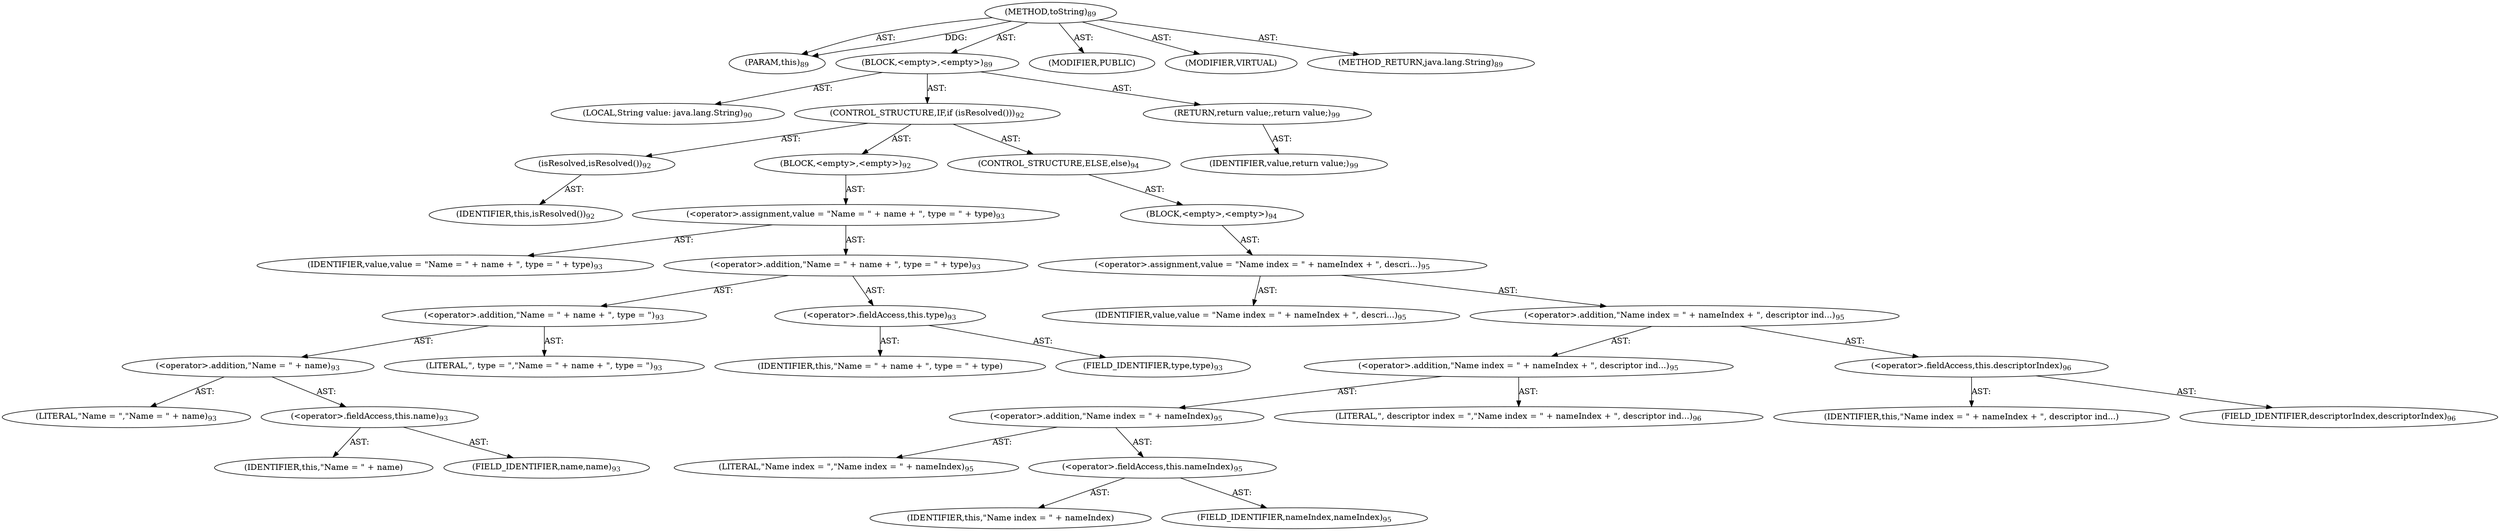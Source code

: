 digraph "toString" {  
"111669149698" [label = <(METHOD,toString)<SUB>89</SUB>> ]
"115964116992" [label = <(PARAM,this)<SUB>89</SUB>> ]
"25769803778" [label = <(BLOCK,&lt;empty&gt;,&lt;empty&gt;)<SUB>89</SUB>> ]
"94489280512" [label = <(LOCAL,String value: java.lang.String)<SUB>90</SUB>> ]
"47244640256" [label = <(CONTROL_STRUCTURE,IF,if (isResolved()))<SUB>92</SUB>> ]
"30064771079" [label = <(isResolved,isResolved())<SUB>92</SUB>> ]
"68719476736" [label = <(IDENTIFIER,this,isResolved())<SUB>92</SUB>> ]
"25769803779" [label = <(BLOCK,&lt;empty&gt;,&lt;empty&gt;)<SUB>92</SUB>> ]
"30064771080" [label = <(&lt;operator&gt;.assignment,value = &quot;Name = &quot; + name + &quot;, type = &quot; + type)<SUB>93</SUB>> ]
"68719476743" [label = <(IDENTIFIER,value,value = &quot;Name = &quot; + name + &quot;, type = &quot; + type)<SUB>93</SUB>> ]
"30064771081" [label = <(&lt;operator&gt;.addition,&quot;Name = &quot; + name + &quot;, type = &quot; + type)<SUB>93</SUB>> ]
"30064771082" [label = <(&lt;operator&gt;.addition,&quot;Name = &quot; + name + &quot;, type = &quot;)<SUB>93</SUB>> ]
"30064771083" [label = <(&lt;operator&gt;.addition,&quot;Name = &quot; + name)<SUB>93</SUB>> ]
"90194313217" [label = <(LITERAL,&quot;Name = &quot;,&quot;Name = &quot; + name)<SUB>93</SUB>> ]
"30064771084" [label = <(&lt;operator&gt;.fieldAccess,this.name)<SUB>93</SUB>> ]
"68719476744" [label = <(IDENTIFIER,this,&quot;Name = &quot; + name)> ]
"55834574850" [label = <(FIELD_IDENTIFIER,name,name)<SUB>93</SUB>> ]
"90194313218" [label = <(LITERAL,&quot;, type = &quot;,&quot;Name = &quot; + name + &quot;, type = &quot;)<SUB>93</SUB>> ]
"30064771085" [label = <(&lt;operator&gt;.fieldAccess,this.type)<SUB>93</SUB>> ]
"68719476745" [label = <(IDENTIFIER,this,&quot;Name = &quot; + name + &quot;, type = &quot; + type)> ]
"55834574851" [label = <(FIELD_IDENTIFIER,type,type)<SUB>93</SUB>> ]
"47244640257" [label = <(CONTROL_STRUCTURE,ELSE,else)<SUB>94</SUB>> ]
"25769803780" [label = <(BLOCK,&lt;empty&gt;,&lt;empty&gt;)<SUB>94</SUB>> ]
"30064771086" [label = <(&lt;operator&gt;.assignment,value = &quot;Name index = &quot; + nameIndex + &quot;, descri...)<SUB>95</SUB>> ]
"68719476746" [label = <(IDENTIFIER,value,value = &quot;Name index = &quot; + nameIndex + &quot;, descri...)<SUB>95</SUB>> ]
"30064771087" [label = <(&lt;operator&gt;.addition,&quot;Name index = &quot; + nameIndex + &quot;, descriptor ind...)<SUB>95</SUB>> ]
"30064771088" [label = <(&lt;operator&gt;.addition,&quot;Name index = &quot; + nameIndex + &quot;, descriptor ind...)<SUB>95</SUB>> ]
"30064771089" [label = <(&lt;operator&gt;.addition,&quot;Name index = &quot; + nameIndex)<SUB>95</SUB>> ]
"90194313219" [label = <(LITERAL,&quot;Name index = &quot;,&quot;Name index = &quot; + nameIndex)<SUB>95</SUB>> ]
"30064771090" [label = <(&lt;operator&gt;.fieldAccess,this.nameIndex)<SUB>95</SUB>> ]
"68719476747" [label = <(IDENTIFIER,this,&quot;Name index = &quot; + nameIndex)> ]
"55834574852" [label = <(FIELD_IDENTIFIER,nameIndex,nameIndex)<SUB>95</SUB>> ]
"90194313220" [label = <(LITERAL,&quot;, descriptor index = &quot;,&quot;Name index = &quot; + nameIndex + &quot;, descriptor ind...)<SUB>96</SUB>> ]
"30064771091" [label = <(&lt;operator&gt;.fieldAccess,this.descriptorIndex)<SUB>96</SUB>> ]
"68719476748" [label = <(IDENTIFIER,this,&quot;Name index = &quot; + nameIndex + &quot;, descriptor ind...)> ]
"55834574853" [label = <(FIELD_IDENTIFIER,descriptorIndex,descriptorIndex)<SUB>96</SUB>> ]
"146028888064" [label = <(RETURN,return value;,return value;)<SUB>99</SUB>> ]
"68719476749" [label = <(IDENTIFIER,value,return value;)<SUB>99</SUB>> ]
"133143986180" [label = <(MODIFIER,PUBLIC)> ]
"133143986181" [label = <(MODIFIER,VIRTUAL)> ]
"128849018882" [label = <(METHOD_RETURN,java.lang.String)<SUB>89</SUB>> ]
  "111669149698" -> "115964116992"  [ label = "AST: "] 
  "111669149698" -> "25769803778"  [ label = "AST: "] 
  "111669149698" -> "133143986180"  [ label = "AST: "] 
  "111669149698" -> "133143986181"  [ label = "AST: "] 
  "111669149698" -> "128849018882"  [ label = "AST: "] 
  "25769803778" -> "94489280512"  [ label = "AST: "] 
  "25769803778" -> "47244640256"  [ label = "AST: "] 
  "25769803778" -> "146028888064"  [ label = "AST: "] 
  "47244640256" -> "30064771079"  [ label = "AST: "] 
  "47244640256" -> "25769803779"  [ label = "AST: "] 
  "47244640256" -> "47244640257"  [ label = "AST: "] 
  "30064771079" -> "68719476736"  [ label = "AST: "] 
  "25769803779" -> "30064771080"  [ label = "AST: "] 
  "30064771080" -> "68719476743"  [ label = "AST: "] 
  "30064771080" -> "30064771081"  [ label = "AST: "] 
  "30064771081" -> "30064771082"  [ label = "AST: "] 
  "30064771081" -> "30064771085"  [ label = "AST: "] 
  "30064771082" -> "30064771083"  [ label = "AST: "] 
  "30064771082" -> "90194313218"  [ label = "AST: "] 
  "30064771083" -> "90194313217"  [ label = "AST: "] 
  "30064771083" -> "30064771084"  [ label = "AST: "] 
  "30064771084" -> "68719476744"  [ label = "AST: "] 
  "30064771084" -> "55834574850"  [ label = "AST: "] 
  "30064771085" -> "68719476745"  [ label = "AST: "] 
  "30064771085" -> "55834574851"  [ label = "AST: "] 
  "47244640257" -> "25769803780"  [ label = "AST: "] 
  "25769803780" -> "30064771086"  [ label = "AST: "] 
  "30064771086" -> "68719476746"  [ label = "AST: "] 
  "30064771086" -> "30064771087"  [ label = "AST: "] 
  "30064771087" -> "30064771088"  [ label = "AST: "] 
  "30064771087" -> "30064771091"  [ label = "AST: "] 
  "30064771088" -> "30064771089"  [ label = "AST: "] 
  "30064771088" -> "90194313220"  [ label = "AST: "] 
  "30064771089" -> "90194313219"  [ label = "AST: "] 
  "30064771089" -> "30064771090"  [ label = "AST: "] 
  "30064771090" -> "68719476747"  [ label = "AST: "] 
  "30064771090" -> "55834574852"  [ label = "AST: "] 
  "30064771091" -> "68719476748"  [ label = "AST: "] 
  "30064771091" -> "55834574853"  [ label = "AST: "] 
  "146028888064" -> "68719476749"  [ label = "AST: "] 
  "111669149698" -> "115964116992"  [ label = "DDG: "] 
}
